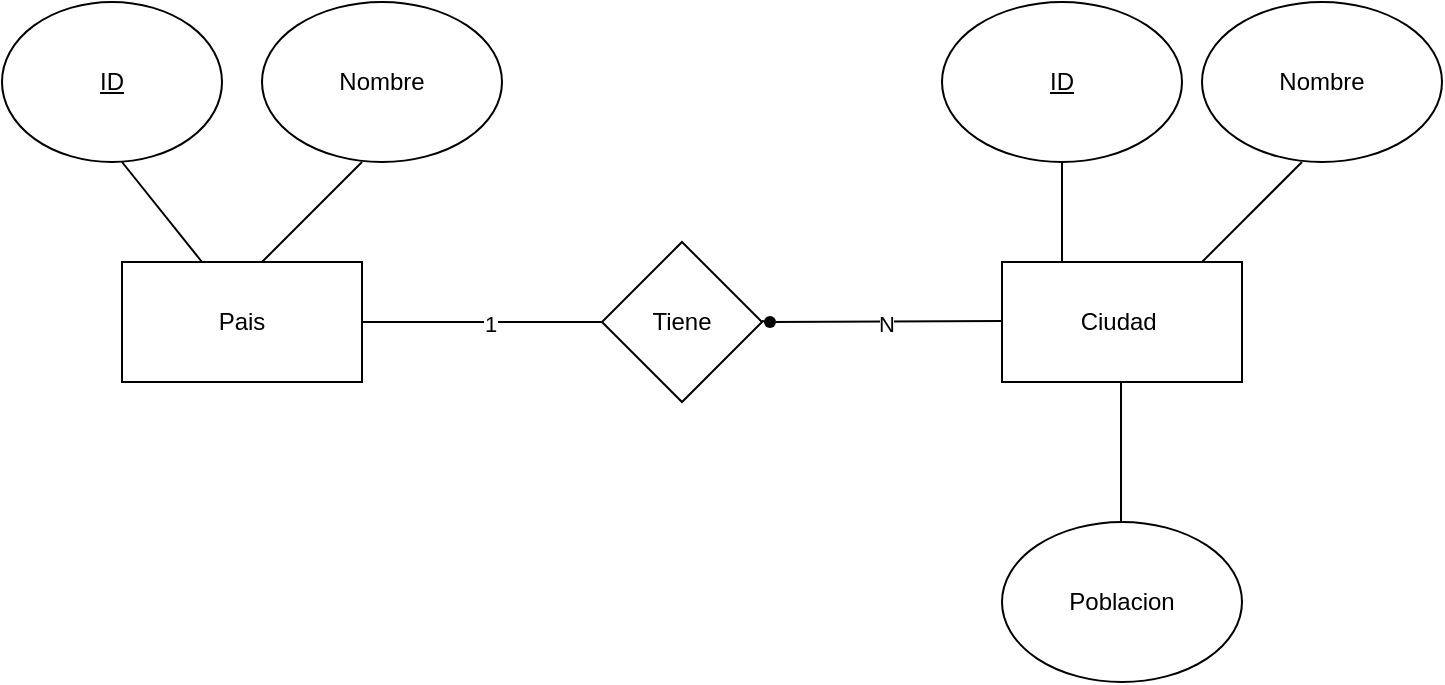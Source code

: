 <mxfile version="28.0.4">
  <diagram name="Página-1" id="w-aHW2CXpgFRwrveuP6d">
    <mxGraphModel dx="1665" dy="837" grid="1" gridSize="10" guides="1" tooltips="1" connect="1" arrows="1" fold="1" page="1" pageScale="1" pageWidth="827" pageHeight="1169" math="0" shadow="0">
      <root>
        <mxCell id="0" />
        <mxCell id="1" parent="0" />
        <mxCell id="k5ZgPV0d_MeYxR3v35cU-8" value="" style="endArrow=none;html=1;rounded=0;" parent="1" edge="1">
          <mxGeometry width="50" height="50" relative="1" as="geometry">
            <mxPoint x="130" y="310" as="sourcePoint" />
            <mxPoint x="90" y="260" as="targetPoint" />
          </mxGeometry>
        </mxCell>
        <mxCell id="k5ZgPV0d_MeYxR3v35cU-1" value="Pais" style="rounded=0;whiteSpace=wrap;html=1;" parent="1" vertex="1">
          <mxGeometry x="90" y="310" width="120" height="60" as="geometry" />
        </mxCell>
        <mxCell id="k5ZgPV0d_MeYxR3v35cU-3" value="Ciudad&amp;nbsp;" style="rounded=0;whiteSpace=wrap;html=1;" parent="1" vertex="1">
          <mxGeometry x="530" y="310" width="120" height="60" as="geometry" />
        </mxCell>
        <mxCell id="k5ZgPV0d_MeYxR3v35cU-4" value="Tiene" style="rhombus;whiteSpace=wrap;html=1;" parent="1" vertex="1">
          <mxGeometry x="330" y="300" width="80" height="80" as="geometry" />
        </mxCell>
        <mxCell id="k5ZgPV0d_MeYxR3v35cU-5" value="" style="endArrow=none;html=1;rounded=0;entryX=0;entryY=0.5;entryDx=0;entryDy=0;exitX=1;exitY=0.5;exitDx=0;exitDy=0;" parent="1" source="k5ZgPV0d_MeYxR3v35cU-1" target="k5ZgPV0d_MeYxR3v35cU-4" edge="1">
          <mxGeometry width="50" height="50" relative="1" as="geometry">
            <mxPoint x="250" y="345" as="sourcePoint" />
            <mxPoint x="310" y="320" as="targetPoint" />
          </mxGeometry>
        </mxCell>
        <mxCell id="k5ZgPV0d_MeYxR3v35cU-23" value="1" style="edgeLabel;html=1;align=center;verticalAlign=middle;resizable=0;points=[];" parent="k5ZgPV0d_MeYxR3v35cU-5" vertex="1" connectable="0">
          <mxGeometry x="0.067" y="-1" relative="1" as="geometry">
            <mxPoint as="offset" />
          </mxGeometry>
        </mxCell>
        <mxCell id="k5ZgPV0d_MeYxR3v35cU-6" value="" style="endArrow=none;html=1;rounded=0;entryX=0;entryY=0.5;entryDx=0;entryDy=0;exitDx=0;exitDy=0;" parent="1" source="k5ZgPV0d_MeYxR3v35cU-18" edge="1">
          <mxGeometry width="50" height="50" relative="1" as="geometry">
            <mxPoint x="410" y="339.5" as="sourcePoint" />
            <mxPoint x="530" y="339.5" as="targetPoint" />
          </mxGeometry>
        </mxCell>
        <mxCell id="k5ZgPV0d_MeYxR3v35cU-24" value="N" style="edgeLabel;html=1;align=center;verticalAlign=middle;resizable=0;points=[];" parent="k5ZgPV0d_MeYxR3v35cU-6" vertex="1" connectable="0">
          <mxGeometry x="-0.0" y="-1" relative="1" as="geometry">
            <mxPoint as="offset" />
          </mxGeometry>
        </mxCell>
        <mxCell id="k5ZgPV0d_MeYxR3v35cU-7" value="" style="endArrow=none;html=1;rounded=0;" parent="1" edge="1">
          <mxGeometry width="50" height="50" relative="1" as="geometry">
            <mxPoint x="160" y="310" as="sourcePoint" />
            <mxPoint x="210" y="260" as="targetPoint" />
          </mxGeometry>
        </mxCell>
        <mxCell id="k5ZgPV0d_MeYxR3v35cU-10" value="Nombre" style="ellipse;whiteSpace=wrap;html=1;" parent="1" vertex="1">
          <mxGeometry x="160" y="180" width="120" height="80" as="geometry" />
        </mxCell>
        <mxCell id="k5ZgPV0d_MeYxR3v35cU-11" value="" style="endArrow=none;html=1;rounded=0;" parent="1" edge="1">
          <mxGeometry width="50" height="50" relative="1" as="geometry">
            <mxPoint x="560" y="310" as="sourcePoint" />
            <mxPoint x="560" y="260" as="targetPoint" />
          </mxGeometry>
        </mxCell>
        <mxCell id="k5ZgPV0d_MeYxR3v35cU-12" value="&lt;u&gt;ID&lt;/u&gt;" style="ellipse;whiteSpace=wrap;html=1;" parent="1" vertex="1">
          <mxGeometry x="500" y="180" width="120" height="80" as="geometry" />
        </mxCell>
        <mxCell id="k5ZgPV0d_MeYxR3v35cU-13" value="" style="endArrow=none;html=1;rounded=0;" parent="1" edge="1">
          <mxGeometry width="50" height="50" relative="1" as="geometry">
            <mxPoint x="630" y="310" as="sourcePoint" />
            <mxPoint x="680" y="260" as="targetPoint" />
          </mxGeometry>
        </mxCell>
        <mxCell id="k5ZgPV0d_MeYxR3v35cU-14" value="Nombre" style="ellipse;whiteSpace=wrap;html=1;" parent="1" vertex="1">
          <mxGeometry x="630" y="180" width="120" height="80" as="geometry" />
        </mxCell>
        <mxCell id="k5ZgPV0d_MeYxR3v35cU-15" value="" style="endArrow=none;html=1;rounded=0;" parent="1" edge="1">
          <mxGeometry width="50" height="50" relative="1" as="geometry">
            <mxPoint x="589.5" y="440" as="sourcePoint" />
            <mxPoint x="589.5" y="370" as="targetPoint" />
          </mxGeometry>
        </mxCell>
        <mxCell id="k5ZgPV0d_MeYxR3v35cU-16" value="Poblacion" style="ellipse;whiteSpace=wrap;html=1;" parent="1" vertex="1">
          <mxGeometry x="530" y="440" width="120" height="80" as="geometry" />
        </mxCell>
        <mxCell id="k5ZgPV0d_MeYxR3v35cU-19" value="" style="endArrow=none;html=1;rounded=0;entryDx=0;entryDy=0;exitX=1;exitY=0.5;exitDx=0;exitDy=0;" parent="1" target="k5ZgPV0d_MeYxR3v35cU-18" edge="1">
          <mxGeometry width="50" height="50" relative="1" as="geometry">
            <mxPoint x="410" y="339.5" as="sourcePoint" />
            <mxPoint x="530" y="339.5" as="targetPoint" />
          </mxGeometry>
        </mxCell>
        <mxCell id="k5ZgPV0d_MeYxR3v35cU-18" value="" style="shape=waypoint;sketch=0;size=6;pointerEvents=1;points=[];fillColor=none;resizable=0;rotatable=0;perimeter=centerPerimeter;snapToPoint=1;" parent="1" vertex="1">
          <mxGeometry x="404" y="330" width="20" height="20" as="geometry" />
        </mxCell>
        <mxCell id="k5ZgPV0d_MeYxR3v35cU-20" value="" style="endArrow=none;html=1;rounded=0;" parent="1" source="k5ZgPV0d_MeYxR3v35cU-9" edge="1">
          <mxGeometry width="50" height="50" relative="1" as="geometry">
            <mxPoint x="70" y="230" as="sourcePoint" />
            <mxPoint x="100" y="230" as="targetPoint" />
          </mxGeometry>
        </mxCell>
        <mxCell id="k5ZgPV0d_MeYxR3v35cU-21" value="" style="endArrow=none;html=1;rounded=0;" parent="1" edge="1">
          <mxGeometry width="50" height="50" relative="1" as="geometry">
            <mxPoint x="570" y="230" as="sourcePoint" />
            <mxPoint x="570" y="230" as="targetPoint" />
          </mxGeometry>
        </mxCell>
        <mxCell id="k5ZgPV0d_MeYxR3v35cU-22" value="" style="endArrow=none;html=1;rounded=0;" parent="1" target="k5ZgPV0d_MeYxR3v35cU-9" edge="1">
          <mxGeometry width="50" height="50" relative="1" as="geometry">
            <mxPoint x="70" y="230" as="sourcePoint" />
            <mxPoint x="100" y="230" as="targetPoint" />
          </mxGeometry>
        </mxCell>
        <mxCell id="k5ZgPV0d_MeYxR3v35cU-9" value="&lt;u&gt;ID&lt;/u&gt;" style="ellipse;whiteSpace=wrap;html=1;" parent="1" vertex="1">
          <mxGeometry x="30" y="180" width="110" height="80" as="geometry" />
        </mxCell>
      </root>
    </mxGraphModel>
  </diagram>
</mxfile>
